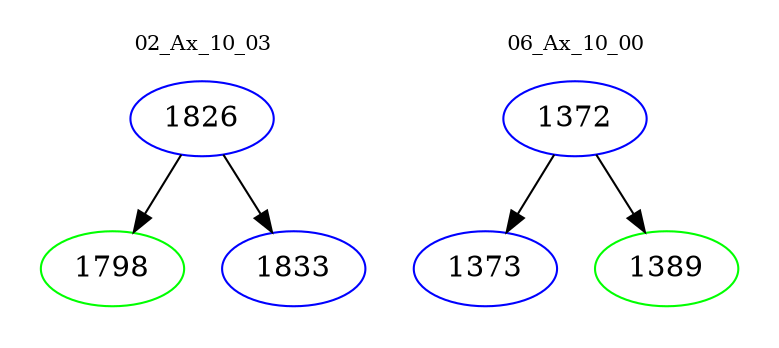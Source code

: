 digraph{
subgraph cluster_0 {
color = white
label = "02_Ax_10_03";
fontsize=10;
T0_1826 [label="1826", color="blue"]
T0_1826 -> T0_1798 [color="black"]
T0_1798 [label="1798", color="green"]
T0_1826 -> T0_1833 [color="black"]
T0_1833 [label="1833", color="blue"]
}
subgraph cluster_1 {
color = white
label = "06_Ax_10_00";
fontsize=10;
T1_1372 [label="1372", color="blue"]
T1_1372 -> T1_1373 [color="black"]
T1_1373 [label="1373", color="blue"]
T1_1372 -> T1_1389 [color="black"]
T1_1389 [label="1389", color="green"]
}
}
